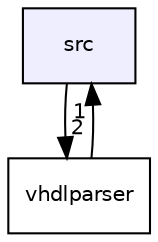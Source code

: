digraph "src" {
  compound=true
  node [ fontsize="10", fontname="Helvetica"];
  edge [ labelfontsize="10", labelfontname="Helvetica"];
  dir_68267d1309a1af8e8297ef4c3efbcdba [shape=box, label="src", style="filled", fillcolor="#eeeeff", pencolor="black", URL="dir_68267d1309a1af8e8297ef4c3efbcdba.html"];
  dir_534aeb5b2351b2c83787cc7391511c04 [shape=box label="vhdlparser" URL="dir_534aeb5b2351b2c83787cc7391511c04.html"];
  dir_68267d1309a1af8e8297ef4c3efbcdba->dir_534aeb5b2351b2c83787cc7391511c04 [headlabel="2", labeldistance=1.5 headhref="dir_000000_000001.html"];
  dir_534aeb5b2351b2c83787cc7391511c04->dir_68267d1309a1af8e8297ef4c3efbcdba [headlabel="1", labeldistance=1.5 headhref="dir_000001_000000.html"];
}
